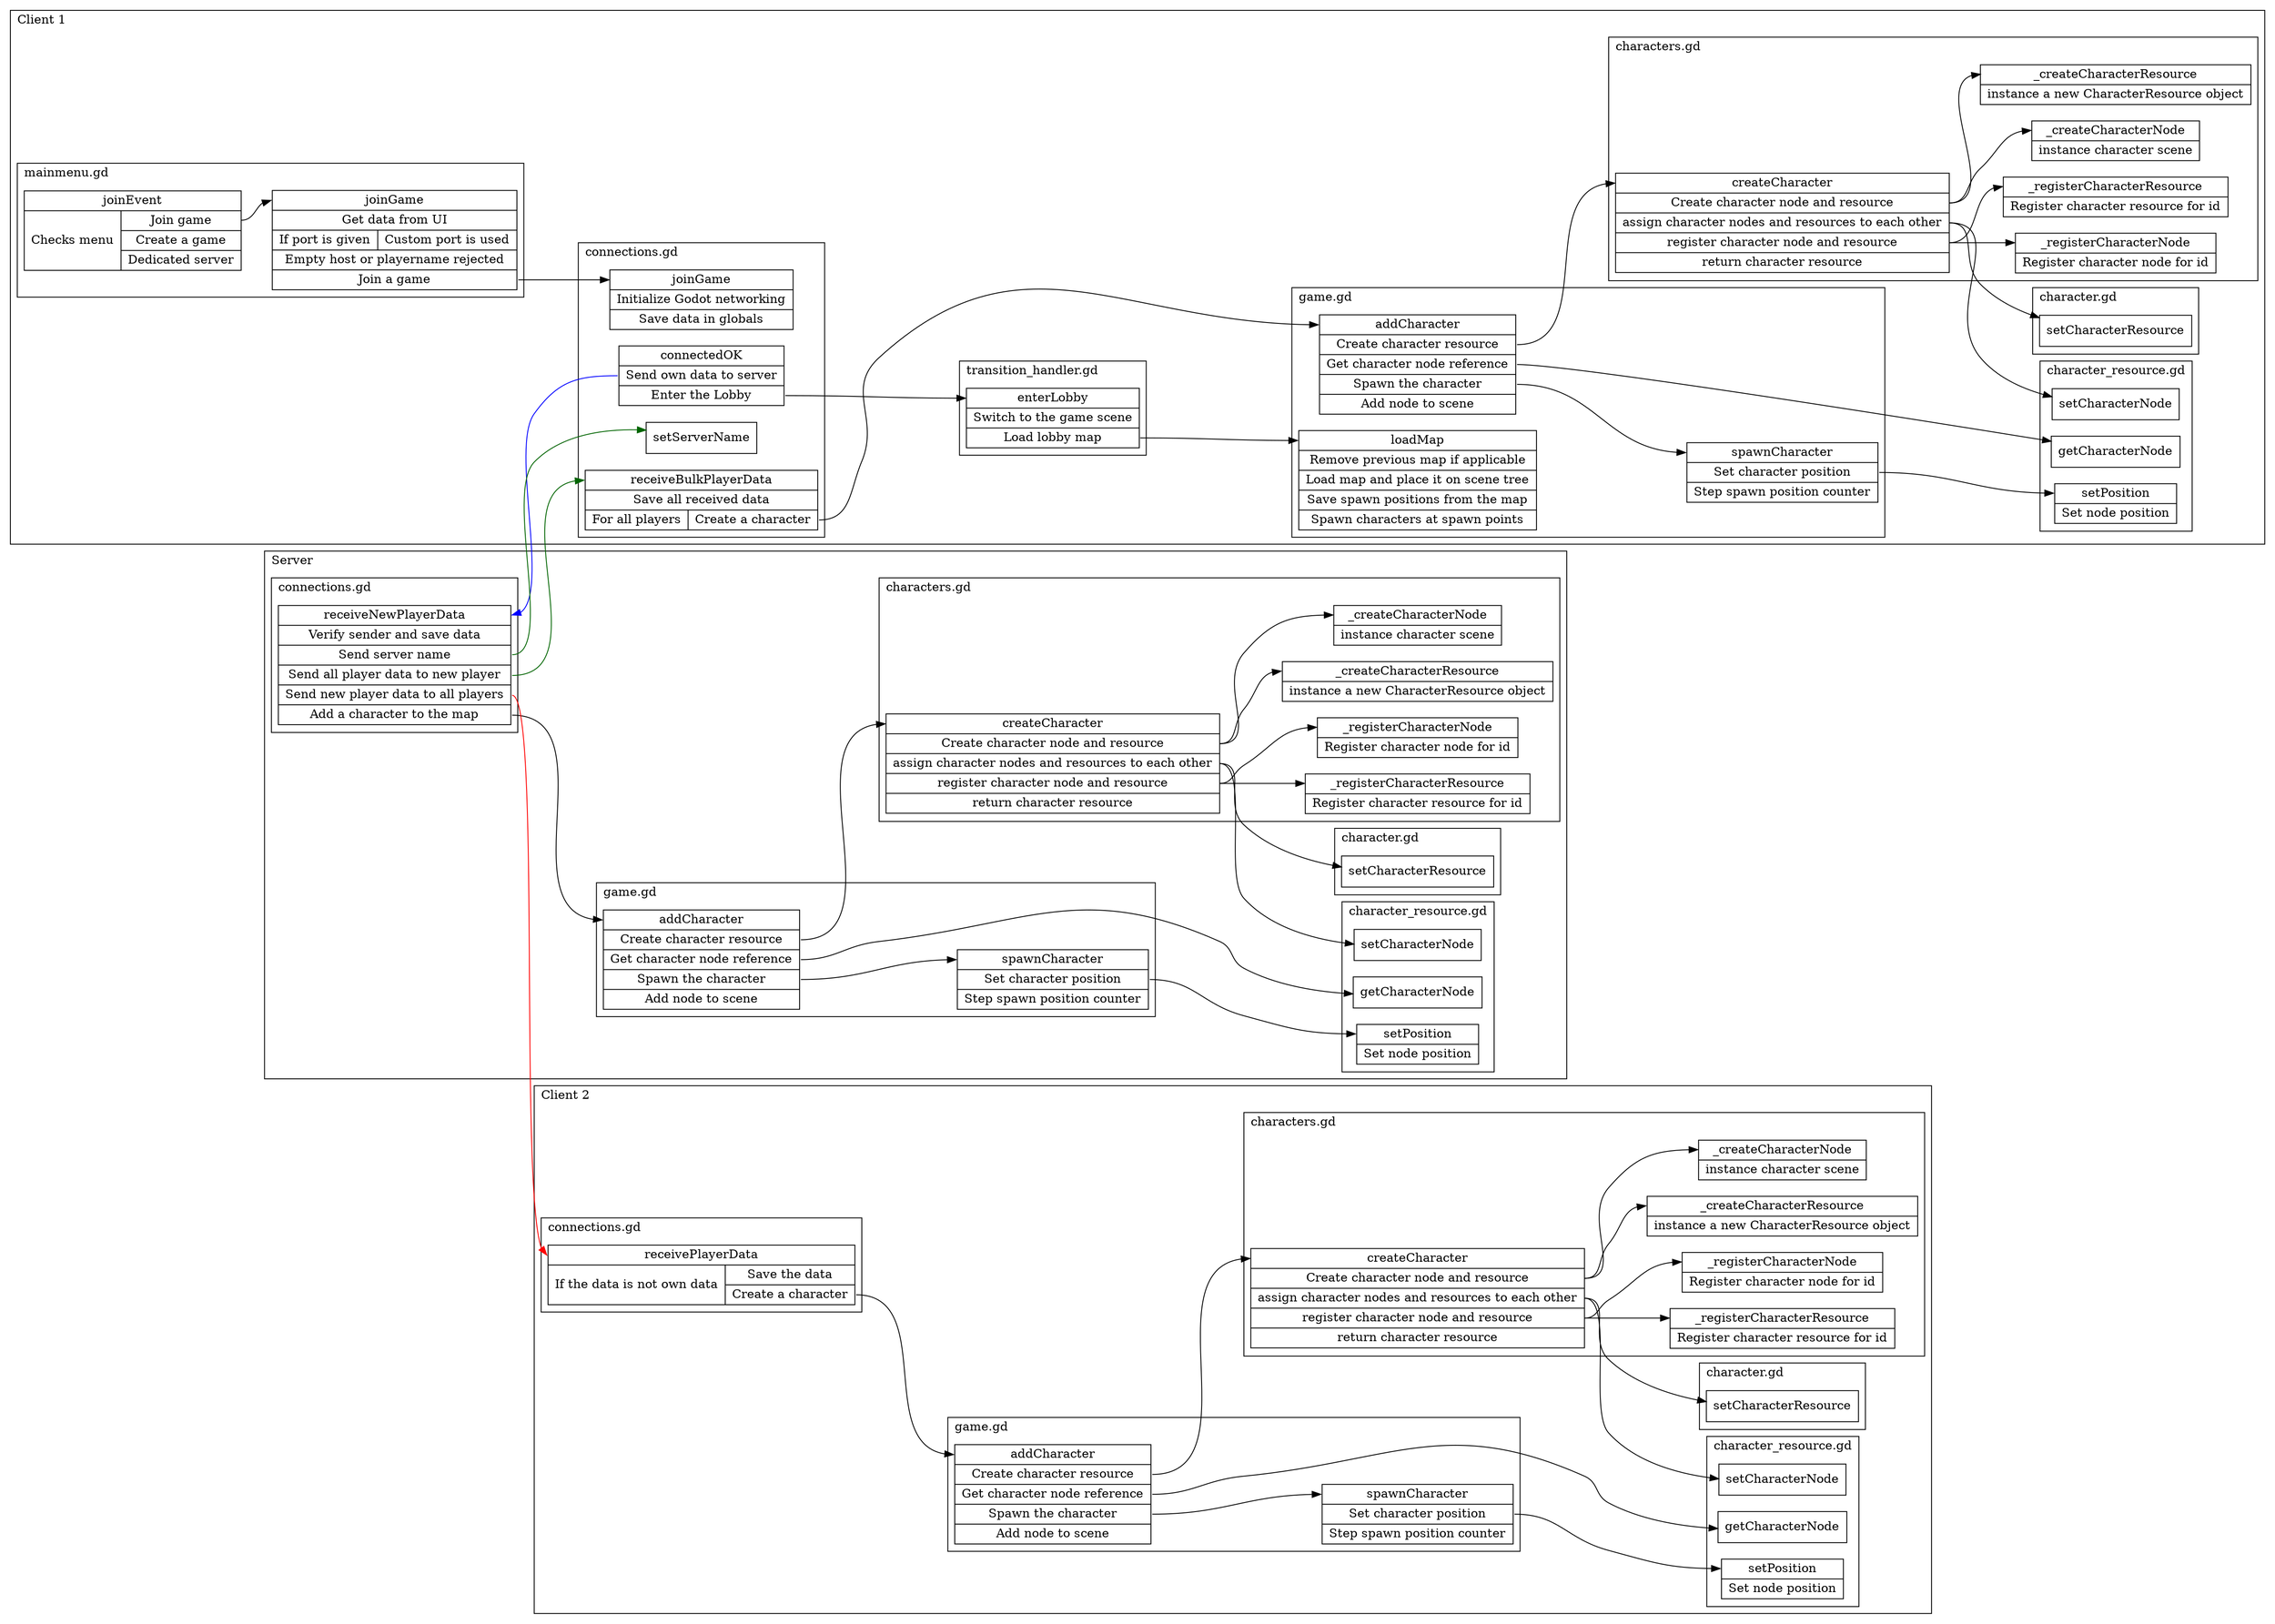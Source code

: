 digraph controlflow {
    rankdir="LR";
    subgraph cluster_client1 {
        label="Client 1"; labeljust="l";
        subgraph cluster_client1_character_resource {
            label="character_resource.gd"; labeljust="l";
            client1_character_resource_getCharacterNode [
                label="<begin>getCharacterNode"
                shape="record"
            ]
            client1_character_resource_setCharacterNode [
                label="<begin>setCharacterNode"
                shape="record"
            ]
            client1_character_resource_setPosition [
                label="<begin>setPosition | <f0> Set node position "
                shape="record"
            ]
        }
        subgraph cluster_client1_game {
            label="game.gd"; labeljust="l";
            client1_game_loadMap [
                label="<begin>loadMap | {<f0> Remove previous map if applicable } | <f1> Load map and place it on scene tree  | <f2> Save spawn positions from the map  | <f3> Spawn characters at spawn points "
                shape="record"
            ]
            client1_game_addCharacter [
                label="<begin>addCharacter | <f0> Create character resource  | <f1> Get character node reference  | <f2> Spawn the character  | <f3> Add node to scene "
                shape="record"
            ]
            client1_game_spawnCharacter [
                label="<begin>spawnCharacter | <f0> Set character position  | <f1> Step spawn position counter "
                shape="record"
            ]
        }
        subgraph cluster_client1_character {
            label="character.gd"; labeljust="l";
            client1_character_setCharacterResource [
                label="<begin>setCharacterResource"
                shape="record"
            ]
        }
        subgraph cluster_client1_transition_handler {
            label="transition_handler.gd"; labeljust="l";
            client1_transition_handler_enterLobby [
                label="<begin>enterLobby | <f0> Switch to the game scene  | <f1> Load lobby map "
                shape="record"
            ]
        }
        subgraph cluster_client1_connections {
            label="connections.gd"; labeljust="l";
            client1_connections_joinGame [
                label="<begin>joinGame | <f0> Initialize Godot networking  | <f1> Save data in globals "
                shape="record"
            ]
            client1_connections_connectedOK [
                label="<begin>connectedOK | <f0> Send own data to server  | <f1> Enter the Lobby "
                shape="record"
            ]
            client1_connections_receiveBulkPlayerData [
                label="<begin>receiveBulkPlayerData | <f0> Save all received data  | {<f1> For all players  |  { <f2> Create a character  } }"
                shape="record"
            ]
            client1_connections_setServerName [
                label="<begin>setServerName"
                shape="record"
            ]
        }
        subgraph cluster_client1_characters {
            label="characters.gd"; labeljust="l";
            client1_characters_createCharacter [
                label="<begin>createCharacter | <f0> Create character node and resource  | <f1> assign character nodes and resources to each other  | <f2> register character node and resource  | <f3> return character resource "
                shape="record"
            ]
            client1_characters__createCharacterNode [
                label="<begin>_createCharacterNode | <f0> instance character scene "
                shape="record"
            ]
            client1_characters__createCharacterResource [
                label="<begin>_createCharacterResource | <f0> instance a new CharacterResource object "
                shape="record"
            ]
            client1_characters__registerCharacterNode [
                label="<begin>_registerCharacterNode | <f0> Register character node for id "
                shape="record"
            ]
            client1_characters__registerCharacterResource [
                label="<begin>_registerCharacterResource | <f0> Register character resource for id "
                shape="record"
            ]
        }
        subgraph cluster_client1_mainmenu {
            label="mainmenu.gd"; labeljust="l";
            client1_mainmenu_joinGame [
                label="<begin>joinGame | <f0> Get data from UI  | {<f1> If port is given  |  { <f2> Custom port is used  } } | {<f3> Empty host or playername rejected } | <f4> Join a game "
                shape="record"
            ]
            client1_mainmenu_joinEvent [
                label="<begin>joinEvent | {<f0> Checks menu  |  { <f1> Join game  | <f2> Create a game  | <f3> Dedicated server  } }"
                shape="record"
            ]
        }

    }
    subgraph cluster_server {
        label="Server"; labeljust="l";
        subgraph cluster_server_character_resource {
            label="character_resource.gd"; labeljust="l";
            server_character_resource_getCharacterNode [
                label="<begin>getCharacterNode"
                shape="record"
            ]
            server_character_resource_setCharacterNode [
                label="<begin>setCharacterNode"
                shape="record"
            ]
            server_character_resource_setPosition [
                label="<begin>setPosition | <f0> Set node position "
                shape="record"
            ]
        }
        subgraph cluster_server_game {
            label="game.gd"; labeljust="l";
            server_game_addCharacter [
                label="<begin>addCharacter | <f0> Create character resource  | <f1> Get character node reference  | <f2> Spawn the character  | <f3> Add node to scene "
                shape="record"
            ]
            server_game_spawnCharacter [
                label="<begin>spawnCharacter | <f0> Set character position  | <f1> Step spawn position counter "
                shape="record"
            ]
        }
        subgraph cluster_server_character {
            label="character.gd"; labeljust="l";
            server_character_setCharacterResource [
                label="<begin>setCharacterResource"
                shape="record"
            ]
        }
        subgraph cluster_server_connections {
            label="connections.gd"; labeljust="l";
            server_connections_receiveNewPlayerData [
                label="<begin>receiveNewPlayerData | <f0> Verify sender and save data  | <f1> Send server name  | <f2> Send all player data to new player  | <f3> Send new player data to all players  | <f4> Add a character to the map "
                shape="record"
            ]
        }
        subgraph cluster_server_characters {
            label="characters.gd"; labeljust="l";
            server_characters_createCharacter [
                label="<begin>createCharacter | <f0> Create character node and resource  | <f1> assign character nodes and resources to each other  | <f2> register character node and resource  | <f3> return character resource "
                shape="record"
            ]
            server_characters__createCharacterNode [
                label="<begin>_createCharacterNode | <f0> instance character scene "
                shape="record"
            ]
            server_characters__createCharacterResource [
                label="<begin>_createCharacterResource | <f0> instance a new CharacterResource object "
                shape="record"
            ]
            server_characters__registerCharacterNode [
                label="<begin>_registerCharacterNode | <f0> Register character node for id "
                shape="record"
            ]
            server_characters__registerCharacterResource [
                label="<begin>_registerCharacterResource | <f0> Register character resource for id "
                shape="record"
            ]
        }

    }
    subgraph cluster_client2 {
        label="Client 2"; labeljust="l";
        subgraph cluster_client2_character_resource {
            label="character_resource.gd"; labeljust="l";
            client2_character_resource_getCharacterNode [
                label="<begin>getCharacterNode"
                shape="record"
            ]
            client2_character_resource_setCharacterNode [
                label="<begin>setCharacterNode"
                shape="record"
            ]
            client2_character_resource_setPosition [
                label="<begin>setPosition | <f0> Set node position "
                shape="record"
            ]
        }
        subgraph cluster_client2_game {
            label="game.gd"; labeljust="l";
            client2_game_addCharacter [
                label="<begin>addCharacter | <f0> Create character resource  | <f1> Get character node reference  | <f2> Spawn the character  | <f3> Add node to scene "
                shape="record"
            ]
            client2_game_spawnCharacter [
                label="<begin>spawnCharacter | <f0> Set character position  | <f1> Step spawn position counter "
                shape="record"
            ]
        }
        subgraph cluster_client2_character {
            label="character.gd"; labeljust="l";
            client2_character_setCharacterResource [
                label="<begin>setCharacterResource"
                shape="record"
            ]
        }
        subgraph cluster_client2_connections {
            label="connections.gd"; labeljust="l";
            client2_connections_receivePlayerData [
                label="<begin>receivePlayerData | {<f0> If the data is not own data  |  { <f1> Save the data  | <f2> Create a character  } }"
                shape="record"
            ]
        }
        subgraph cluster_client2_characters {
            label="characters.gd"; labeljust="l";
            client2_characters_createCharacter [
                label="<begin>createCharacter | <f0> Create character node and resource  | <f1> assign character nodes and resources to each other  | <f2> register character node and resource  | <f3> return character resource "
                shape="record"
            ]
            client2_characters__createCharacterNode [
                label="<begin>_createCharacterNode | <f0> instance character scene "
                shape="record"
            ]
            client2_characters__createCharacterResource [
                label="<begin>_createCharacterResource | <f0> instance a new CharacterResource object "
                shape="record"
            ]
            client2_characters__registerCharacterNode [
                label="<begin>_registerCharacterNode | <f0> Register character node for id "
                shape="record"
            ]
            client2_characters__registerCharacterResource [
                label="<begin>_registerCharacterResource | <f0> Register character resource for id "
                shape="record"
            ]
        }

    }

    client1_mainmenu_joinEvent:f1 -> client1_mainmenu_joinGame:begin;
    client1_mainmenu_joinGame:f4 -> client1_connections_joinGame:begin;
    client1_connections_connectedOK:f1 -> client1_transition_handler_enterLobby:begin;
    client1_connections_connectedOK:f0 -> server_connections_receiveNewPlayerData:begin [color=blue];
    client1_transition_handler_enterLobby:f1 -> client1_game_loadMap:begin;
    server_connections_receiveNewPlayerData:f1 -> client1_connections_setServerName:begin [color=darkgreen];
    server_connections_receiveNewPlayerData:f2 -> client1_connections_receiveBulkPlayerData:begin [color=darkgreen];
    server_connections_receiveNewPlayerData:f3 -> client2_connections_receivePlayerData:begin [color=red];
    # server adds new character
    server_connections_receiveNewPlayerData:f4 -> server_game_addCharacter:begin;
    server_game_addCharacter:f0 -> server_characters_createCharacter:begin;
    server_game_addCharacter:f1 -> server_character_resource_getCharacterNode:begin;
    server_game_addCharacter:f2 -> server_game_spawnCharacter:begin;
    server_game_spawnCharacter:f0 -> server_character_resource_setPosition:begin;
    server_characters_createCharacter:f0 -> server_characters__createCharacterNode:begin;
    server_characters_createCharacter:f0 -> server_characters__createCharacterResource:begin;
    server_characters_createCharacter:f1 -> server_character_setCharacterResource:begin;
    server_characters_createCharacter:f1 -> server_character_resource_setCharacterNode:begin;
    server_characters_createCharacter:f2 -> server_characters__registerCharacterNode:begin;
    server_characters_createCharacter:f2 -> server_characters__registerCharacterResource:begin;
    # client adds new character
    client1_connections_receiveBulkPlayerData:f2 -> client1_game_addCharacter:begin;
    client1_game_addCharacter:f0 -> client1_characters_createCharacter:begin;
    client1_game_addCharacter:f1 -> client1_character_resource_getCharacterNode:begin;
    client1_game_addCharacter:f2 -> client1_game_spawnCharacter:begin;
    client1_game_spawnCharacter:f0 -> client1_character_resource_setPosition:begin;
    client1_characters_createCharacter:f0 -> client1_characters__createCharacterNode:begin;
    client1_characters_createCharacter:f0 -> client1_characters__createCharacterResource:begin;
    client1_characters_createCharacter:f1 -> client1_character_setCharacterResource:begin;
    client1_characters_createCharacter:f1 -> client1_character_resource_setCharacterNode:begin;
    client1_characters_createCharacter:f2 -> client1_characters__registerCharacterNode:begin;
    client1_characters_createCharacter:f2 -> client1_characters__registerCharacterResource:begin;
    # other client adds new character
    client2_connections_receivePlayerData:f2 -> client2_game_addCharacter:begin;
    client2_game_addCharacter:f0 -> client2_characters_createCharacter:begin;
    client2_game_addCharacter:f1 -> client2_character_resource_getCharacterNode:begin;
    client2_game_addCharacter:f2 -> client2_game_spawnCharacter:begin;
    client2_game_spawnCharacter:f0 -> client2_character_resource_setPosition:begin;
    client2_characters_createCharacter:f0 -> client2_characters__createCharacterNode:begin;
    client2_characters_createCharacter:f0 -> client2_characters__createCharacterResource:begin;
    client2_characters_createCharacter:f1 -> client2_character_setCharacterResource:begin;
    client2_characters_createCharacter:f1 -> client2_character_resource_setCharacterNode:begin;
    client2_characters_createCharacter:f2 -> client2_characters__registerCharacterNode:begin;
    client2_characters_createCharacter:f2 -> client2_characters__registerCharacterResource:begin;
}
